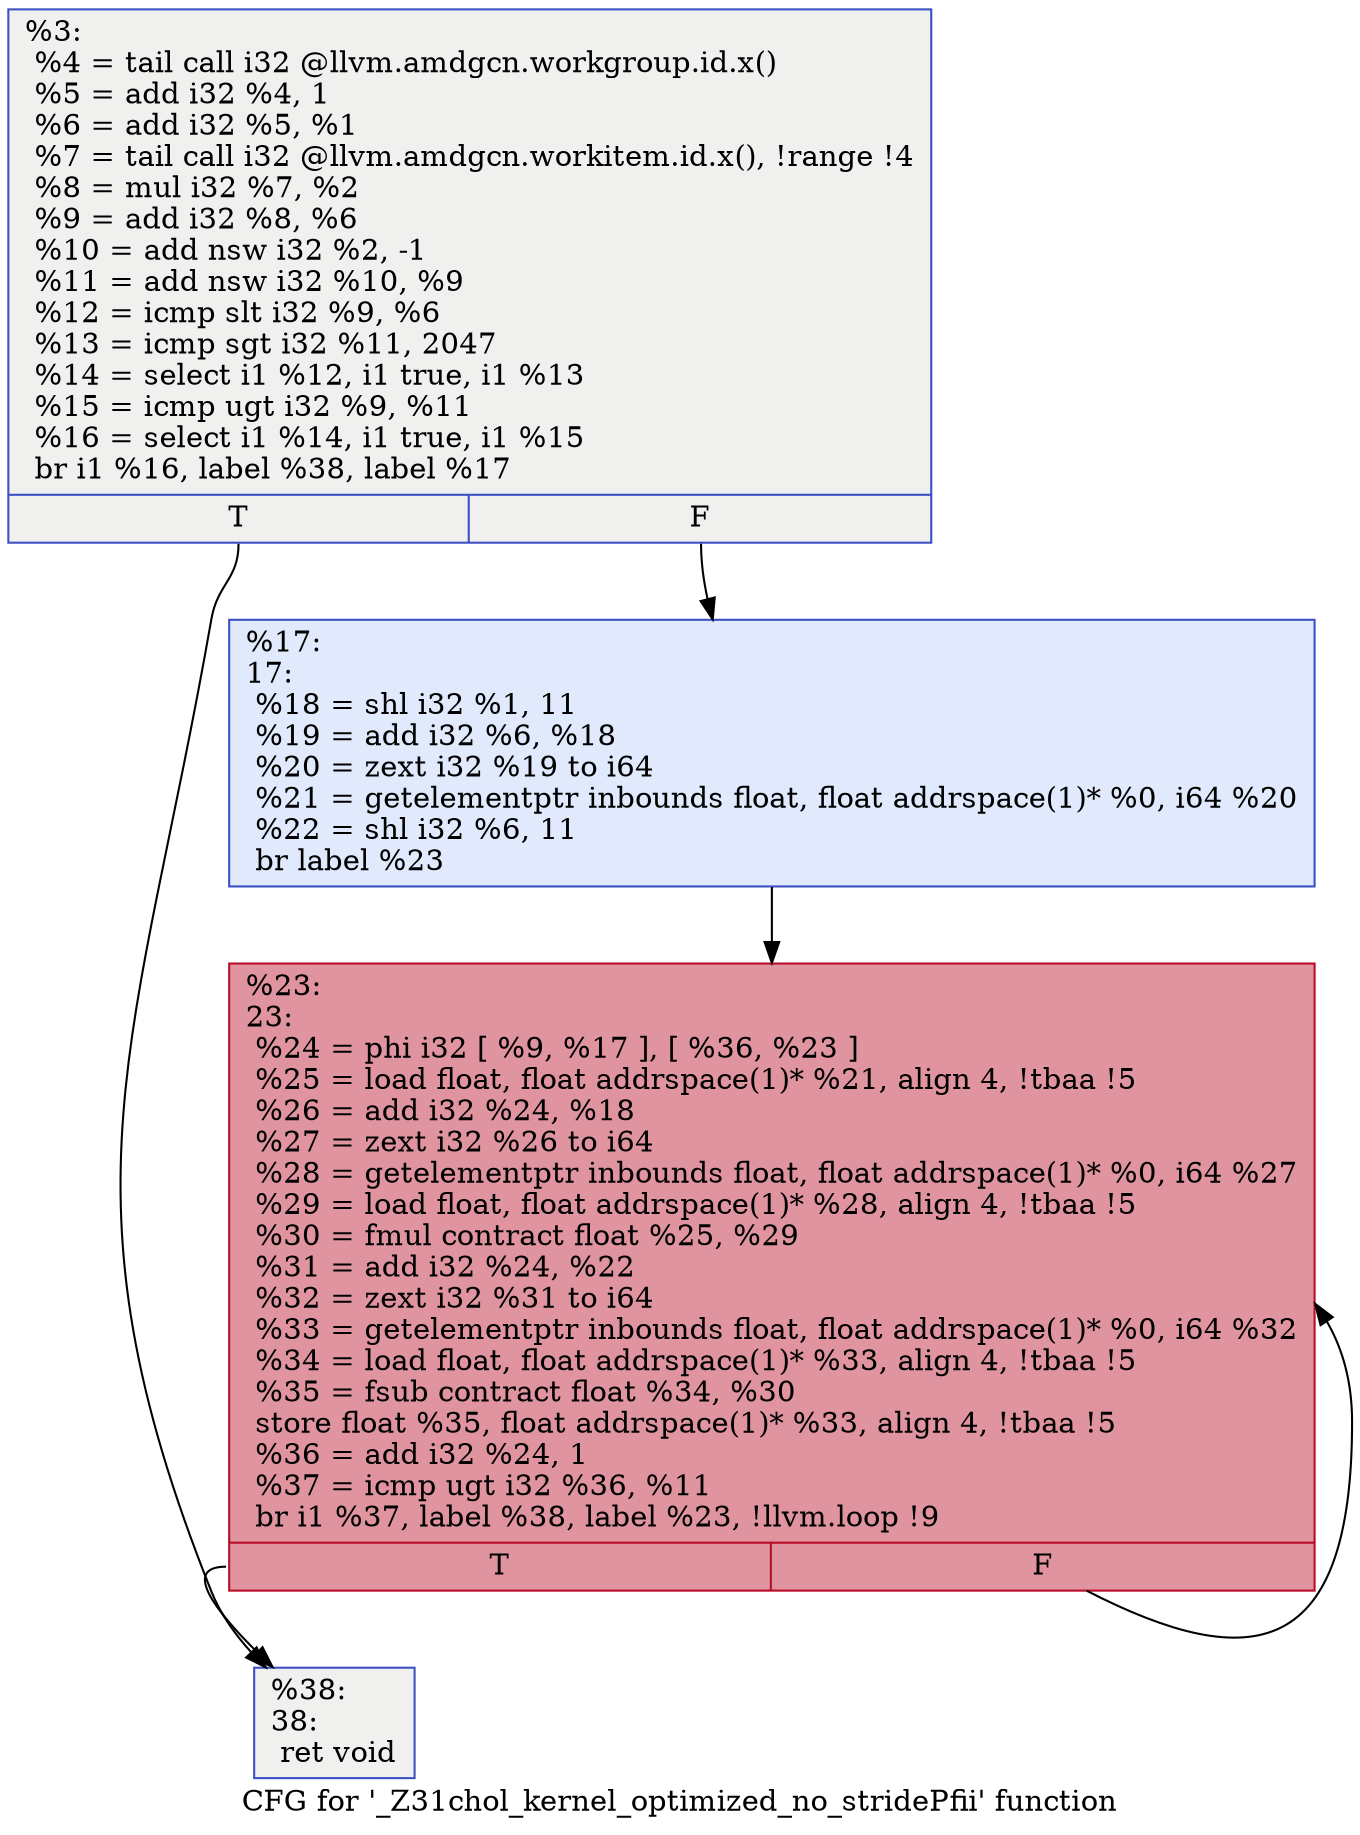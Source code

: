 digraph "CFG for '_Z31chol_kernel_optimized_no_stridePfii' function" {
	label="CFG for '_Z31chol_kernel_optimized_no_stridePfii' function";

	Node0x498f110 [shape=record,color="#3d50c3ff", style=filled, fillcolor="#dedcdb70",label="{%3:\l  %4 = tail call i32 @llvm.amdgcn.workgroup.id.x()\l  %5 = add i32 %4, 1\l  %6 = add i32 %5, %1\l  %7 = tail call i32 @llvm.amdgcn.workitem.id.x(), !range !4\l  %8 = mul i32 %7, %2\l  %9 = add i32 %8, %6\l  %10 = add nsw i32 %2, -1\l  %11 = add nsw i32 %10, %9\l  %12 = icmp slt i32 %9, %6\l  %13 = icmp sgt i32 %11, 2047\l  %14 = select i1 %12, i1 true, i1 %13\l  %15 = icmp ugt i32 %9, %11\l  %16 = select i1 %14, i1 true, i1 %15\l  br i1 %16, label %38, label %17\l|{<s0>T|<s1>F}}"];
	Node0x498f110:s0 -> Node0x498f330;
	Node0x498f110:s1 -> Node0x4990940;
	Node0x4990940 [shape=record,color="#3d50c3ff", style=filled, fillcolor="#b9d0f970",label="{%17:\l17:                                               \l  %18 = shl i32 %1, 11\l  %19 = add i32 %6, %18\l  %20 = zext i32 %19 to i64\l  %21 = getelementptr inbounds float, float addrspace(1)* %0, i64 %20\l  %22 = shl i32 %6, 11\l  br label %23\l}"];
	Node0x4990940 -> Node0x49913a0;
	Node0x49913a0 [shape=record,color="#b70d28ff", style=filled, fillcolor="#b70d2870",label="{%23:\l23:                                               \l  %24 = phi i32 [ %9, %17 ], [ %36, %23 ]\l  %25 = load float, float addrspace(1)* %21, align 4, !tbaa !5\l  %26 = add i32 %24, %18\l  %27 = zext i32 %26 to i64\l  %28 = getelementptr inbounds float, float addrspace(1)* %0, i64 %27\l  %29 = load float, float addrspace(1)* %28, align 4, !tbaa !5\l  %30 = fmul contract float %25, %29\l  %31 = add i32 %24, %22\l  %32 = zext i32 %31 to i64\l  %33 = getelementptr inbounds float, float addrspace(1)* %0, i64 %32\l  %34 = load float, float addrspace(1)* %33, align 4, !tbaa !5\l  %35 = fsub contract float %34, %30\l  store float %35, float addrspace(1)* %33, align 4, !tbaa !5\l  %36 = add i32 %24, 1\l  %37 = icmp ugt i32 %36, %11\l  br i1 %37, label %38, label %23, !llvm.loop !9\l|{<s0>T|<s1>F}}"];
	Node0x49913a0:s0 -> Node0x498f330;
	Node0x49913a0:s1 -> Node0x49913a0;
	Node0x498f330 [shape=record,color="#3d50c3ff", style=filled, fillcolor="#dedcdb70",label="{%38:\l38:                                               \l  ret void\l}"];
}
